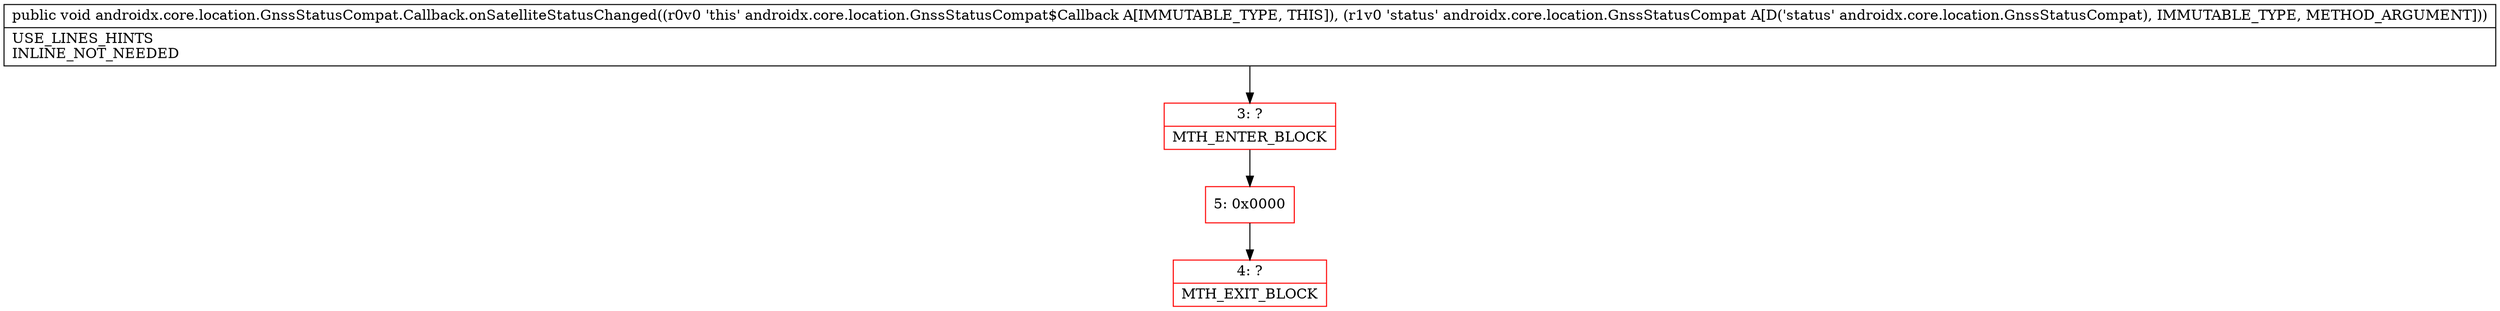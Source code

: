 digraph "CFG forandroidx.core.location.GnssStatusCompat.Callback.onSatelliteStatusChanged(Landroidx\/core\/location\/GnssStatusCompat;)V" {
subgraph cluster_Region_1915306941 {
label = "R(0)";
node [shape=record,color=blue];
}
Node_3 [shape=record,color=red,label="{3\:\ ?|MTH_ENTER_BLOCK\l}"];
Node_5 [shape=record,color=red,label="{5\:\ 0x0000}"];
Node_4 [shape=record,color=red,label="{4\:\ ?|MTH_EXIT_BLOCK\l}"];
MethodNode[shape=record,label="{public void androidx.core.location.GnssStatusCompat.Callback.onSatelliteStatusChanged((r0v0 'this' androidx.core.location.GnssStatusCompat$Callback A[IMMUTABLE_TYPE, THIS]), (r1v0 'status' androidx.core.location.GnssStatusCompat A[D('status' androidx.core.location.GnssStatusCompat), IMMUTABLE_TYPE, METHOD_ARGUMENT]))  | USE_LINES_HINTS\lINLINE_NOT_NEEDED\l}"];
MethodNode -> Node_3;Node_3 -> Node_5;
Node_5 -> Node_4;
}

